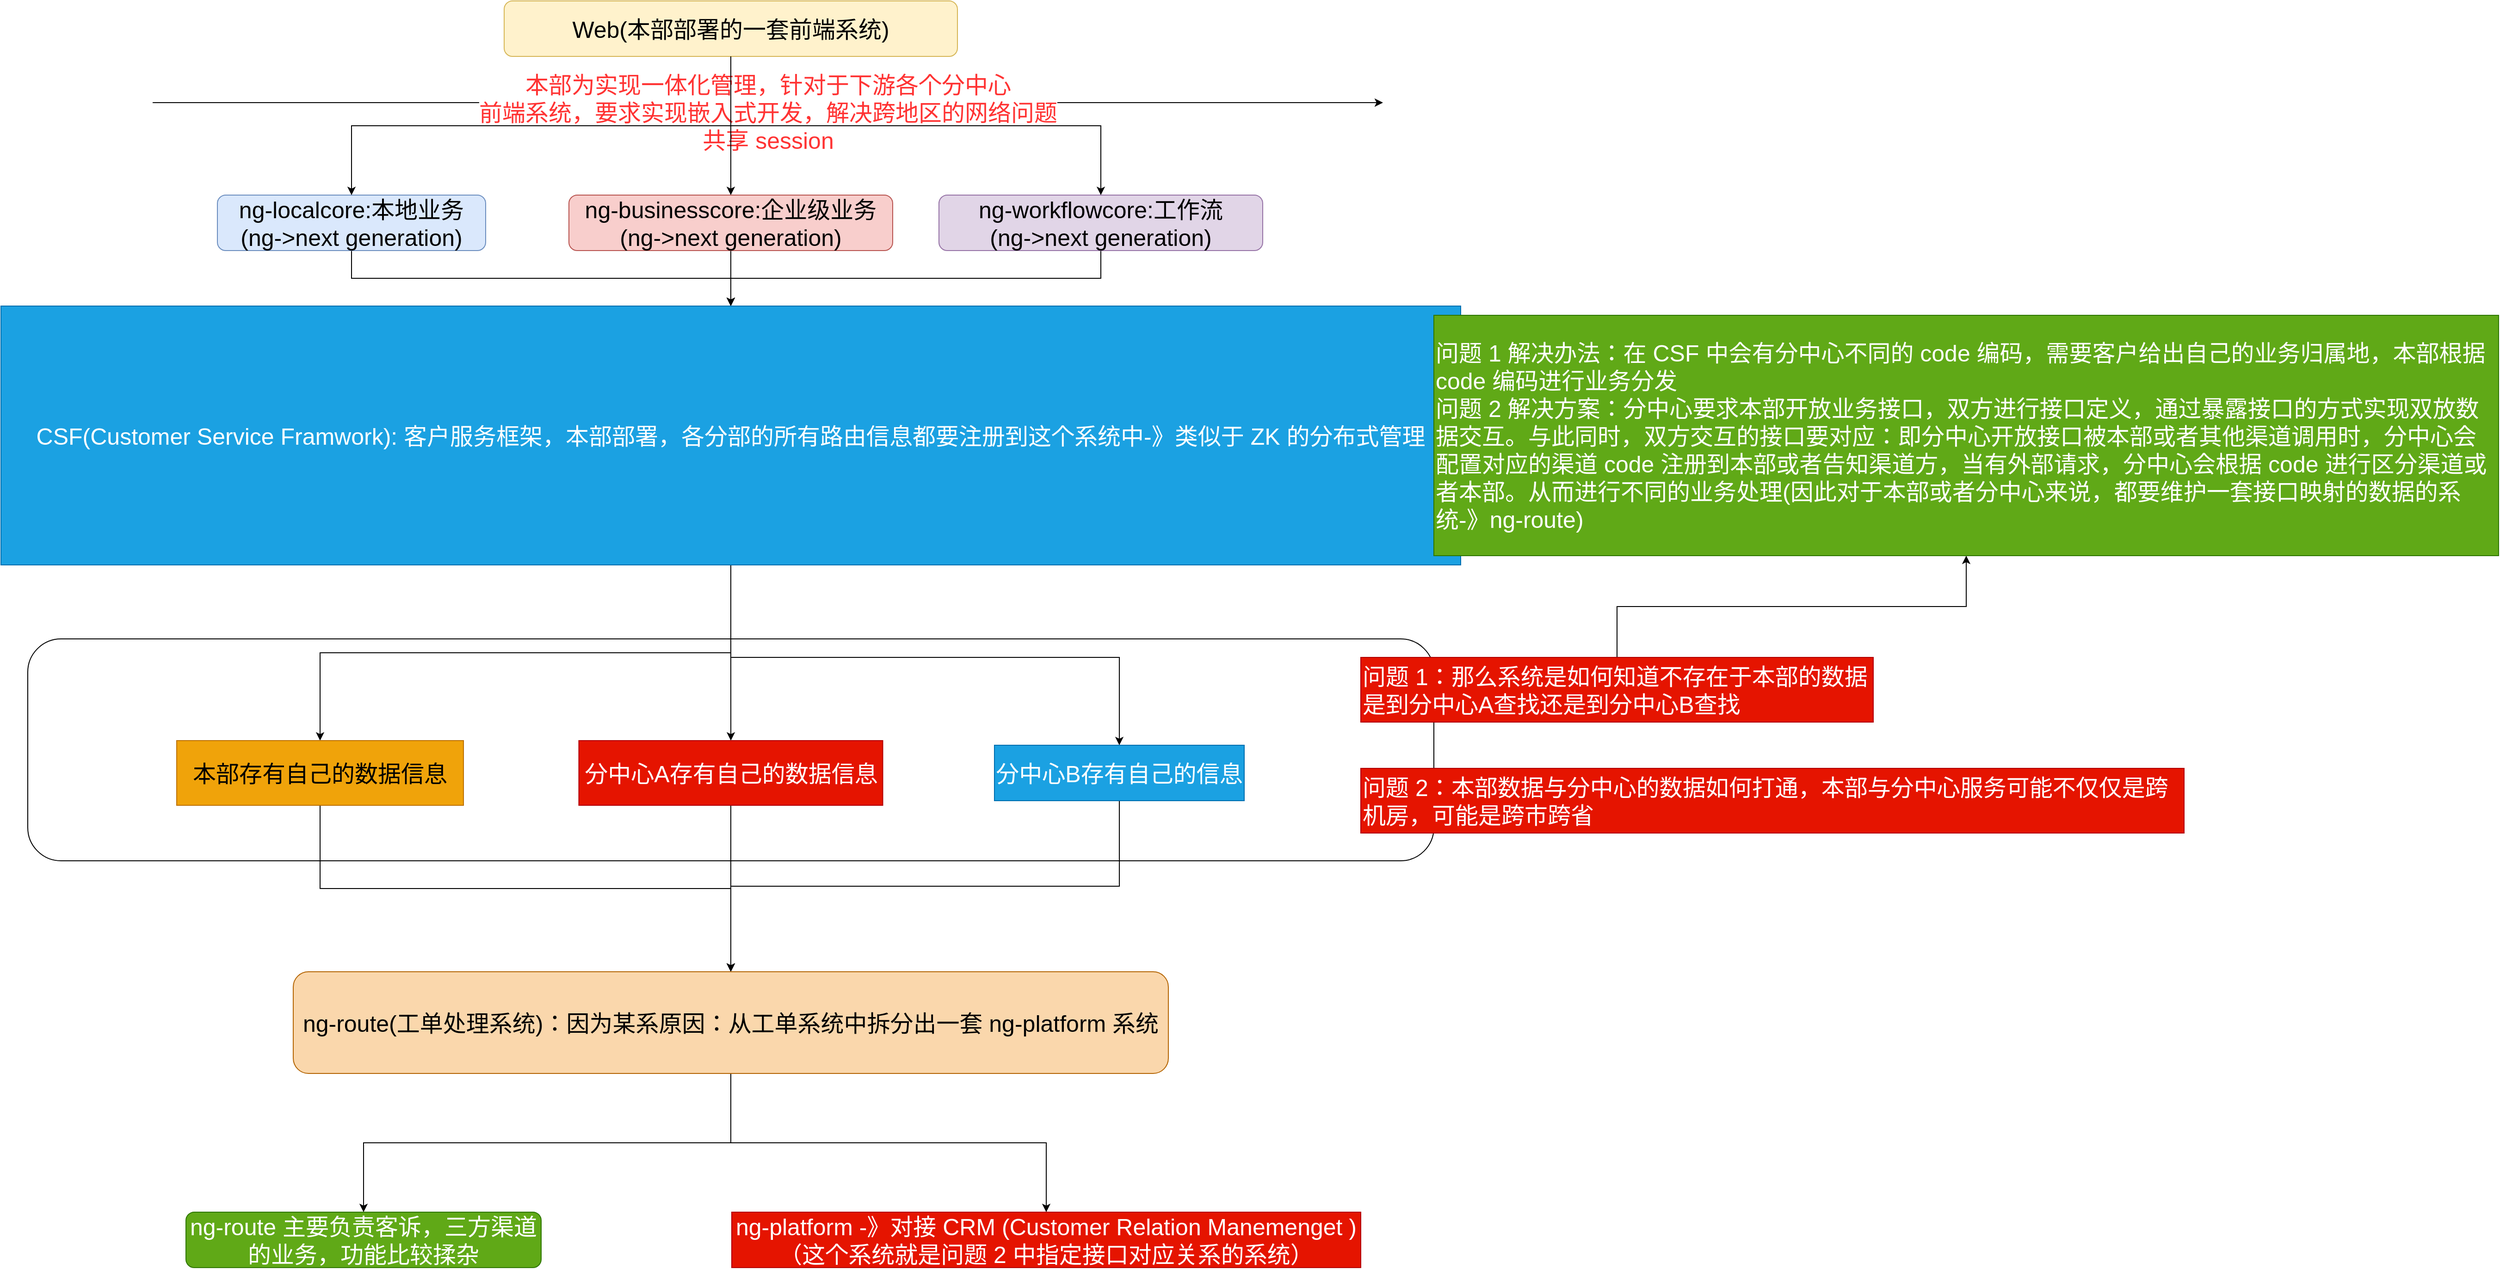 <mxfile version="20.2.7" type="github">
  <diagram id="5NB4G_r7THuZfwFhjtke" name="第 1 页">
    <mxGraphModel dx="2681" dy="1109" grid="1" gridSize="10" guides="1" tooltips="1" connect="1" arrows="1" fold="1" page="1" pageScale="1" pageWidth="827" pageHeight="1169" math="0" shadow="0">
      <root>
        <mxCell id="0" />
        <mxCell id="1" parent="0" />
        <mxCell id="k5VyGEv89mvCeNctKzKc-27" value="" style="rounded=1;whiteSpace=wrap;html=1;fontSize=25;fontColor=#000000;" vertex="1" parent="1">
          <mxGeometry x="-631" y="800" width="1520" height="240" as="geometry" />
        </mxCell>
        <mxCell id="k5VyGEv89mvCeNctKzKc-1" value="&lt;font style=&quot;font-size: 25px;&quot;&gt;Web(本部部署的一套前端系统)&lt;/font&gt;" style="rounded=1;whiteSpace=wrap;html=1;fillColor=#fff2cc;strokeColor=#d6b656;" vertex="1" parent="1">
          <mxGeometry x="-116" y="110" width="490" height="60" as="geometry" />
        </mxCell>
        <mxCell id="k5VyGEv89mvCeNctKzKc-3" value="" style="endArrow=classic;html=1;rounded=0;fontSize=25;" edge="1" parent="1">
          <mxGeometry relative="1" as="geometry">
            <mxPoint x="-496" y="220" as="sourcePoint" />
            <mxPoint x="834" y="220" as="targetPoint" />
          </mxGeometry>
        </mxCell>
        <mxCell id="k5VyGEv89mvCeNctKzKc-4" value="本部为实现一体化管理，针对于下游各个分中心&lt;br&gt;前端系统，要求实现嵌入式开发，解决跨地区的网络问题&lt;br&gt;共享 session" style="edgeLabel;resizable=0;html=1;align=center;verticalAlign=middle;fontSize=25;fontColor=#FF3333;" connectable="0" vertex="1" parent="k5VyGEv89mvCeNctKzKc-3">
          <mxGeometry relative="1" as="geometry">
            <mxPoint y="10" as="offset" />
          </mxGeometry>
        </mxCell>
        <mxCell id="k5VyGEv89mvCeNctKzKc-15" style="edgeStyle=orthogonalEdgeStyle;rounded=0;orthogonalLoop=1;jettySize=auto;html=1;fontSize=25;fontColor=#000000;entryX=0.5;entryY=0;entryDx=0;entryDy=0;" edge="1" parent="1" source="k5VyGEv89mvCeNctKzKc-5" target="k5VyGEv89mvCeNctKzKc-12">
          <mxGeometry relative="1" as="geometry" />
        </mxCell>
        <mxCell id="k5VyGEv89mvCeNctKzKc-5" value="ng-localcore:本地业务&lt;br&gt;(ng-&amp;gt;next generation)" style="rounded=1;whiteSpace=wrap;html=1;fontSize=25;fillColor=#dae8fc;strokeColor=#6c8ebf;" vertex="1" parent="1">
          <mxGeometry x="-426" y="320" width="290" height="60" as="geometry" />
        </mxCell>
        <mxCell id="k5VyGEv89mvCeNctKzKc-7" style="edgeStyle=orthogonalEdgeStyle;rounded=0;orthogonalLoop=1;jettySize=auto;html=1;exitX=0.5;exitY=1;exitDx=0;exitDy=0;entryX=0.5;entryY=0;entryDx=0;entryDy=0;fontSize=25;" edge="1" parent="1" source="k5VyGEv89mvCeNctKzKc-1" target="k5VyGEv89mvCeNctKzKc-5">
          <mxGeometry relative="1" as="geometry" />
        </mxCell>
        <mxCell id="k5VyGEv89mvCeNctKzKc-17" style="edgeStyle=orthogonalEdgeStyle;rounded=0;orthogonalLoop=1;jettySize=auto;html=1;exitX=0.5;exitY=1;exitDx=0;exitDy=0;entryX=0.5;entryY=0;entryDx=0;entryDy=0;fontSize=25;fontColor=#000000;" edge="1" parent="1" source="k5VyGEv89mvCeNctKzKc-8" target="k5VyGEv89mvCeNctKzKc-12">
          <mxGeometry relative="1" as="geometry" />
        </mxCell>
        <mxCell id="k5VyGEv89mvCeNctKzKc-8" value="ng-businesscore:企业级业务&lt;br&gt;(ng-&amp;gt;next generation)" style="rounded=1;whiteSpace=wrap;html=1;fontSize=25;fillColor=#f8cecc;strokeColor=#b85450;" vertex="1" parent="1">
          <mxGeometry x="-46" y="320" width="350" height="60" as="geometry" />
        </mxCell>
        <mxCell id="k5VyGEv89mvCeNctKzKc-19" style="edgeStyle=orthogonalEdgeStyle;rounded=0;orthogonalLoop=1;jettySize=auto;html=1;exitX=0.5;exitY=1;exitDx=0;exitDy=0;entryX=0.5;entryY=0;entryDx=0;entryDy=0;fontSize=25;fontColor=#000000;" edge="1" parent="1" source="k5VyGEv89mvCeNctKzKc-10" target="k5VyGEv89mvCeNctKzKc-12">
          <mxGeometry relative="1" as="geometry" />
        </mxCell>
        <mxCell id="k5VyGEv89mvCeNctKzKc-10" value="ng-workflowcore:工作流&lt;br&gt;(ng-&amp;gt;next generation)" style="rounded=1;whiteSpace=wrap;html=1;fontSize=25;fillColor=#e1d5e7;strokeColor=#9673a6;" vertex="1" parent="1">
          <mxGeometry x="354" y="320" width="350" height="60" as="geometry" />
        </mxCell>
        <mxCell id="k5VyGEv89mvCeNctKzKc-11" style="edgeStyle=orthogonalEdgeStyle;rounded=0;orthogonalLoop=1;jettySize=auto;html=1;exitX=0.5;exitY=1;exitDx=0;exitDy=0;entryX=0.5;entryY=0;entryDx=0;entryDy=0;fontSize=25;" edge="1" parent="1" source="k5VyGEv89mvCeNctKzKc-1" target="k5VyGEv89mvCeNctKzKc-10">
          <mxGeometry relative="1" as="geometry" />
        </mxCell>
        <mxCell id="k5VyGEv89mvCeNctKzKc-9" style="edgeStyle=orthogonalEdgeStyle;rounded=0;orthogonalLoop=1;jettySize=auto;html=1;exitX=0.5;exitY=1;exitDx=0;exitDy=0;entryX=0.5;entryY=0;entryDx=0;entryDy=0;fontSize=25;" edge="1" parent="1" source="k5VyGEv89mvCeNctKzKc-1" target="k5VyGEv89mvCeNctKzKc-8">
          <mxGeometry relative="1" as="geometry" />
        </mxCell>
        <mxCell id="k5VyGEv89mvCeNctKzKc-21" value="" style="edgeStyle=orthogonalEdgeStyle;rounded=0;orthogonalLoop=1;jettySize=auto;html=1;fontSize=25;fontColor=#000000;" edge="1" parent="1" source="k5VyGEv89mvCeNctKzKc-12" target="k5VyGEv89mvCeNctKzKc-20">
          <mxGeometry relative="1" as="geometry" />
        </mxCell>
        <mxCell id="k5VyGEv89mvCeNctKzKc-23" value="" style="edgeStyle=orthogonalEdgeStyle;rounded=0;orthogonalLoop=1;jettySize=auto;html=1;fontSize=25;fontColor=#000000;" edge="1" parent="1" source="k5VyGEv89mvCeNctKzKc-12" target="k5VyGEv89mvCeNctKzKc-22">
          <mxGeometry relative="1" as="geometry" />
        </mxCell>
        <mxCell id="k5VyGEv89mvCeNctKzKc-25" value="" style="edgeStyle=orthogonalEdgeStyle;rounded=0;orthogonalLoop=1;jettySize=auto;html=1;fontSize=25;fontColor=#000000;" edge="1" parent="1" source="k5VyGEv89mvCeNctKzKc-12" target="k5VyGEv89mvCeNctKzKc-24">
          <mxGeometry relative="1" as="geometry">
            <Array as="points">
              <mxPoint x="129" y="820" />
              <mxPoint x="549" y="820" />
            </Array>
          </mxGeometry>
        </mxCell>
        <mxCell id="k5VyGEv89mvCeNctKzKc-12" value="CSF(Customer Service Framwork): 客户服务框架，本部部署，各分部的所有路由信息都要注册到这个系统中-》类似于 ZK 的分布式管理" style="rounded=0;whiteSpace=wrap;html=1;fontSize=25;fontColor=#ffffff;fillColor=#1ba1e2;strokeColor=#006EAF;" vertex="1" parent="1">
          <mxGeometry x="-660" y="440" width="1578" height="280" as="geometry" />
        </mxCell>
        <mxCell id="k5VyGEv89mvCeNctKzKc-34" style="edgeStyle=orthogonalEdgeStyle;rounded=0;orthogonalLoop=1;jettySize=auto;html=1;exitX=0.5;exitY=1;exitDx=0;exitDy=0;fontSize=25;fontColor=#000000;" edge="1" parent="1" source="k5VyGEv89mvCeNctKzKc-20" target="k5VyGEv89mvCeNctKzKc-33">
          <mxGeometry relative="1" as="geometry" />
        </mxCell>
        <mxCell id="k5VyGEv89mvCeNctKzKc-20" value="本部存有自己的数据信息" style="whiteSpace=wrap;html=1;fontSize=25;fillColor=#f0a30a;strokeColor=#BD7000;fontColor=#000000;rounded=0;" vertex="1" parent="1">
          <mxGeometry x="-470" y="910" width="310" height="70" as="geometry" />
        </mxCell>
        <mxCell id="k5VyGEv89mvCeNctKzKc-35" style="edgeStyle=orthogonalEdgeStyle;rounded=0;orthogonalLoop=1;jettySize=auto;html=1;exitX=0.5;exitY=1;exitDx=0;exitDy=0;entryX=0.5;entryY=0;entryDx=0;entryDy=0;fontSize=25;fontColor=#000000;" edge="1" parent="1" source="k5VyGEv89mvCeNctKzKc-22" target="k5VyGEv89mvCeNctKzKc-33">
          <mxGeometry relative="1" as="geometry" />
        </mxCell>
        <mxCell id="k5VyGEv89mvCeNctKzKc-22" value="分中心A存有自己的数据信息" style="whiteSpace=wrap;html=1;fontSize=25;fillColor=#e51400;strokeColor=#B20000;fontColor=#ffffff;rounded=0;" vertex="1" parent="1">
          <mxGeometry x="-35.25" y="910" width="328.5" height="70" as="geometry" />
        </mxCell>
        <mxCell id="k5VyGEv89mvCeNctKzKc-37" style="edgeStyle=orthogonalEdgeStyle;rounded=0;orthogonalLoop=1;jettySize=auto;html=1;exitX=0.5;exitY=1;exitDx=0;exitDy=0;entryX=0.5;entryY=0;entryDx=0;entryDy=0;fontSize=25;fontColor=#000000;" edge="1" parent="1" source="k5VyGEv89mvCeNctKzKc-24" target="k5VyGEv89mvCeNctKzKc-33">
          <mxGeometry relative="1" as="geometry" />
        </mxCell>
        <mxCell id="k5VyGEv89mvCeNctKzKc-24" value="分中心B存有自己的信息" style="whiteSpace=wrap;html=1;fontSize=25;fillColor=#1ba1e2;strokeColor=#006EAF;fontColor=#ffffff;rounded=0;" vertex="1" parent="1">
          <mxGeometry x="414" y="915" width="270" height="60" as="geometry" />
        </mxCell>
        <mxCell id="k5VyGEv89mvCeNctKzKc-31" value="" style="edgeStyle=orthogonalEdgeStyle;rounded=0;orthogonalLoop=1;jettySize=auto;html=1;fontSize=25;fontColor=#000000;" edge="1" parent="1" source="k5VyGEv89mvCeNctKzKc-29" target="k5VyGEv89mvCeNctKzKc-30">
          <mxGeometry relative="1" as="geometry" />
        </mxCell>
        <mxCell id="k5VyGEv89mvCeNctKzKc-29" value="问题 1：那么系统是如何知道不存在于本部的数据是到分中心A查找还是到分中心B查找" style="text;html=1;strokeColor=#B20000;fillColor=#e51400;align=left;verticalAlign=middle;whiteSpace=wrap;rounded=0;fontSize=25;fontColor=#ffffff;" vertex="1" parent="1">
          <mxGeometry x="810" y="820" width="554" height="70" as="geometry" />
        </mxCell>
        <mxCell id="k5VyGEv89mvCeNctKzKc-30" value="问题 1 解决办法：在 CSF 中会有分中心不同的 code 编码，需要客户给出自己的业务归属地，本部根据 code 编码进行业务分发&lt;br&gt;问题 2 解决方案：分中心要求本部开放业务接口，双方进行接口定义，通过暴露接口的方式实现双放数据交互。与此同时，双方交互的接口要对应：即分中心开放接口被本部或者其他渠道调用时，分中心会配置对应的渠道 code 注册到本部或者告知渠道方，当有外部请求，分中心会根据 code 进行区分渠道或者本部。从而进行不同的业务处理(因此对于本部或者分中心来说，都要维护一套接口映射的数据的系统-》ng-route)" style="whiteSpace=wrap;html=1;fontSize=25;fillColor=#60a917;strokeColor=#2D7600;fontColor=#ffffff;rounded=0;align=left;" vertex="1" parent="1">
          <mxGeometry x="889" y="450" width="1151" height="260" as="geometry" />
        </mxCell>
        <mxCell id="k5VyGEv89mvCeNctKzKc-32" value="问题 2：本部数据与分中心的数据如何打通，本部与分中心服务可能不仅仅是跨机房，可能是跨市跨省" style="text;html=1;strokeColor=#B20000;fillColor=#e51400;align=left;verticalAlign=middle;whiteSpace=wrap;rounded=0;fontSize=25;fontColor=#ffffff;" vertex="1" parent="1">
          <mxGeometry x="810" y="940" width="890" height="70" as="geometry" />
        </mxCell>
        <mxCell id="k5VyGEv89mvCeNctKzKc-39" value="" style="edgeStyle=orthogonalEdgeStyle;rounded=0;orthogonalLoop=1;jettySize=auto;html=1;fontSize=25;fontColor=#000000;" edge="1" parent="1" source="k5VyGEv89mvCeNctKzKc-33" target="k5VyGEv89mvCeNctKzKc-38">
          <mxGeometry relative="1" as="geometry" />
        </mxCell>
        <mxCell id="k5VyGEv89mvCeNctKzKc-41" value="" style="edgeStyle=orthogonalEdgeStyle;rounded=0;orthogonalLoop=1;jettySize=auto;html=1;fontSize=25;fontColor=#000000;" edge="1" parent="1" source="k5VyGEv89mvCeNctKzKc-33" target="k5VyGEv89mvCeNctKzKc-40">
          <mxGeometry relative="1" as="geometry" />
        </mxCell>
        <mxCell id="k5VyGEv89mvCeNctKzKc-33" value="ng-route(工单处理系统)：因为某系原因：从工单系统中拆分出一套 ng-platform 系统" style="rounded=1;whiteSpace=wrap;html=1;fontSize=25;fillColor=#fad7ac;strokeColor=#b46504;" vertex="1" parent="1">
          <mxGeometry x="-344" y="1160" width="946" height="110" as="geometry" />
        </mxCell>
        <mxCell id="k5VyGEv89mvCeNctKzKc-38" value="ng-route 主要负责客诉，三方渠道的业务，功能比较揉杂" style="whiteSpace=wrap;html=1;fontSize=25;fillColor=#60a917;strokeColor=#2D7600;rounded=1;fontColor=#ffffff;" vertex="1" parent="1">
          <mxGeometry x="-460" y="1420" width="384" height="60" as="geometry" />
        </mxCell>
        <mxCell id="k5VyGEv89mvCeNctKzKc-40" value="ng-platform -》对接 CRM (Customer Relation Manemenget ) （这个系统就是问题 2 中指定接口对应关系的系统）" style="whiteSpace=wrap;html=1;fontSize=25;fillColor=#e51400;strokeColor=#B20000;fontColor=#ffffff;rounded=0;" vertex="1" parent="1">
          <mxGeometry x="130" y="1420" width="680" height="60" as="geometry" />
        </mxCell>
      </root>
    </mxGraphModel>
  </diagram>
</mxfile>
